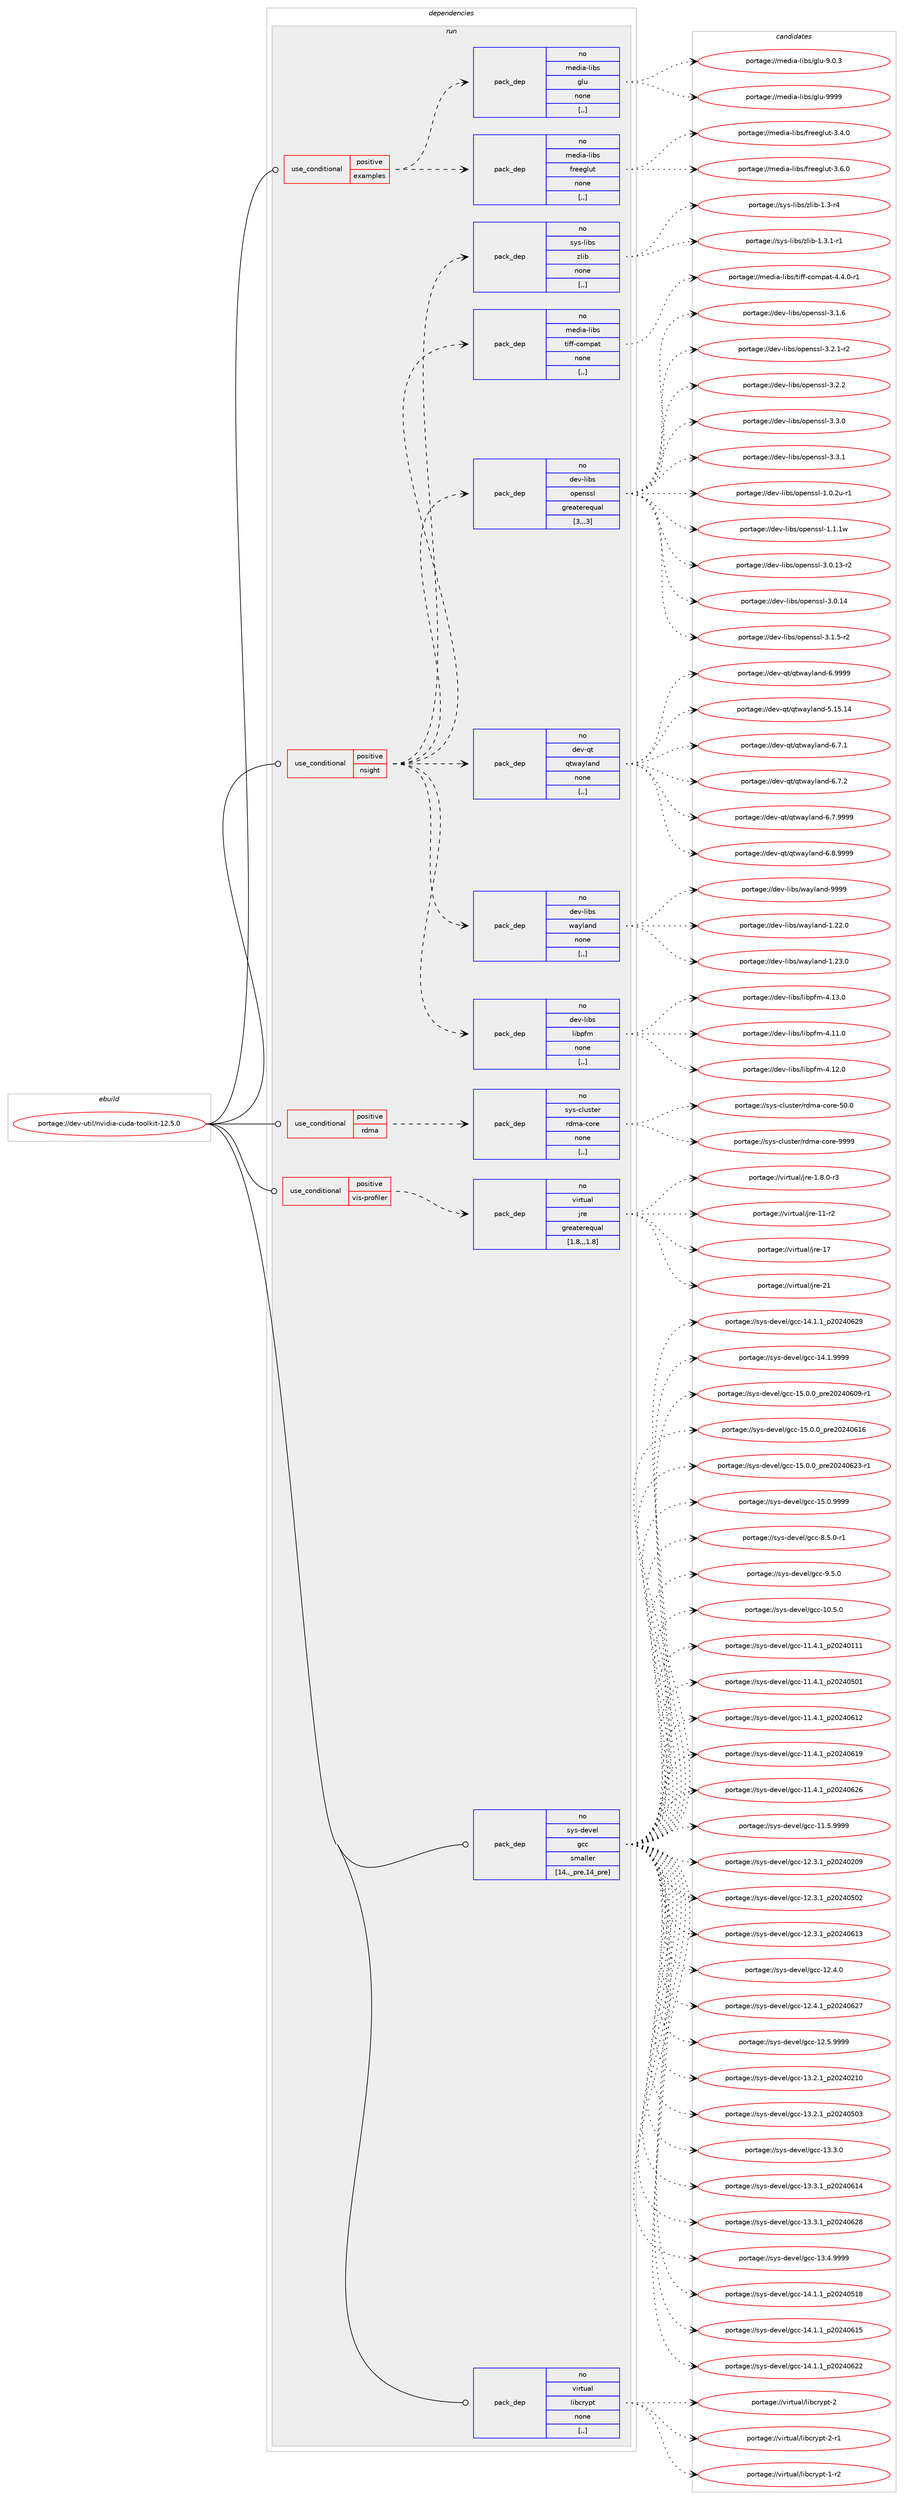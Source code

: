 digraph prolog {

# *************
# Graph options
# *************

newrank=true;
concentrate=true;
compound=true;
graph [rankdir=LR,fontname=Helvetica,fontsize=10,ranksep=1.5];#, ranksep=2.5, nodesep=0.2];
edge  [arrowhead=vee];
node  [fontname=Helvetica,fontsize=10];

# **********
# The ebuild
# **********

subgraph cluster_leftcol {
color=gray;
label=<<i>ebuild</i>>;
id [label="portage://dev-util/nvidia-cuda-toolkit-12.5.0", color=red, width=4, href="../dev-util/nvidia-cuda-toolkit-12.5.0.svg"];
}

# ****************
# The dependencies
# ****************

subgraph cluster_midcol {
color=gray;
label=<<i>dependencies</i>>;
subgraph cluster_compile {
fillcolor="#eeeeee";
style=filled;
label=<<i>compile</i>>;
}
subgraph cluster_compileandrun {
fillcolor="#eeeeee";
style=filled;
label=<<i>compile and run</i>>;
}
subgraph cluster_run {
fillcolor="#eeeeee";
style=filled;
label=<<i>run</i>>;
subgraph cond59641 {
dependency212860 [label=<<TABLE BORDER="0" CELLBORDER="1" CELLSPACING="0" CELLPADDING="4"><TR><TD ROWSPAN="3" CELLPADDING="10">use_conditional</TD></TR><TR><TD>positive</TD></TR><TR><TD>examples</TD></TR></TABLE>>, shape=none, color=red];
subgraph pack151798 {
dependency212861 [label=<<TABLE BORDER="0" CELLBORDER="1" CELLSPACING="0" CELLPADDING="4" WIDTH="220"><TR><TD ROWSPAN="6" CELLPADDING="30">pack_dep</TD></TR><TR><TD WIDTH="110">no</TD></TR><TR><TD>media-libs</TD></TR><TR><TD>freeglut</TD></TR><TR><TD>none</TD></TR><TR><TD>[,,]</TD></TR></TABLE>>, shape=none, color=blue];
}
dependency212860:e -> dependency212861:w [weight=20,style="dashed",arrowhead="vee"];
subgraph pack151799 {
dependency212862 [label=<<TABLE BORDER="0" CELLBORDER="1" CELLSPACING="0" CELLPADDING="4" WIDTH="220"><TR><TD ROWSPAN="6" CELLPADDING="30">pack_dep</TD></TR><TR><TD WIDTH="110">no</TD></TR><TR><TD>media-libs</TD></TR><TR><TD>glu</TD></TR><TR><TD>none</TD></TR><TR><TD>[,,]</TD></TR></TABLE>>, shape=none, color=blue];
}
dependency212860:e -> dependency212862:w [weight=20,style="dashed",arrowhead="vee"];
}
id:e -> dependency212860:w [weight=20,style="solid",arrowhead="odot"];
subgraph cond59642 {
dependency212863 [label=<<TABLE BORDER="0" CELLBORDER="1" CELLSPACING="0" CELLPADDING="4"><TR><TD ROWSPAN="3" CELLPADDING="10">use_conditional</TD></TR><TR><TD>positive</TD></TR><TR><TD>nsight</TD></TR></TABLE>>, shape=none, color=red];
subgraph pack151800 {
dependency212864 [label=<<TABLE BORDER="0" CELLBORDER="1" CELLSPACING="0" CELLPADDING="4" WIDTH="220"><TR><TD ROWSPAN="6" CELLPADDING="30">pack_dep</TD></TR><TR><TD WIDTH="110">no</TD></TR><TR><TD>dev-libs</TD></TR><TR><TD>libpfm</TD></TR><TR><TD>none</TD></TR><TR><TD>[,,]</TD></TR></TABLE>>, shape=none, color=blue];
}
dependency212863:e -> dependency212864:w [weight=20,style="dashed",arrowhead="vee"];
subgraph pack151801 {
dependency212865 [label=<<TABLE BORDER="0" CELLBORDER="1" CELLSPACING="0" CELLPADDING="4" WIDTH="220"><TR><TD ROWSPAN="6" CELLPADDING="30">pack_dep</TD></TR><TR><TD WIDTH="110">no</TD></TR><TR><TD>dev-libs</TD></TR><TR><TD>wayland</TD></TR><TR><TD>none</TD></TR><TR><TD>[,,]</TD></TR></TABLE>>, shape=none, color=blue];
}
dependency212863:e -> dependency212865:w [weight=20,style="dashed",arrowhead="vee"];
subgraph pack151802 {
dependency212866 [label=<<TABLE BORDER="0" CELLBORDER="1" CELLSPACING="0" CELLPADDING="4" WIDTH="220"><TR><TD ROWSPAN="6" CELLPADDING="30">pack_dep</TD></TR><TR><TD WIDTH="110">no</TD></TR><TR><TD>dev-qt</TD></TR><TR><TD>qtwayland</TD></TR><TR><TD>none</TD></TR><TR><TD>[,,]</TD></TR></TABLE>>, shape=none, color=blue];
}
dependency212863:e -> dependency212866:w [weight=20,style="dashed",arrowhead="vee"];
subgraph pack151803 {
dependency212867 [label=<<TABLE BORDER="0" CELLBORDER="1" CELLSPACING="0" CELLPADDING="4" WIDTH="220"><TR><TD ROWSPAN="6" CELLPADDING="30">pack_dep</TD></TR><TR><TD WIDTH="110">no</TD></TR><TR><TD>dev-libs</TD></TR><TR><TD>openssl</TD></TR><TR><TD>greaterequal</TD></TR><TR><TD>[3,,,3]</TD></TR></TABLE>>, shape=none, color=blue];
}
dependency212863:e -> dependency212867:w [weight=20,style="dashed",arrowhead="vee"];
subgraph pack151804 {
dependency212868 [label=<<TABLE BORDER="0" CELLBORDER="1" CELLSPACING="0" CELLPADDING="4" WIDTH="220"><TR><TD ROWSPAN="6" CELLPADDING="30">pack_dep</TD></TR><TR><TD WIDTH="110">no</TD></TR><TR><TD>media-libs</TD></TR><TR><TD>tiff-compat</TD></TR><TR><TD>none</TD></TR><TR><TD>[,,]</TD></TR></TABLE>>, shape=none, color=blue];
}
dependency212863:e -> dependency212868:w [weight=20,style="dashed",arrowhead="vee"];
subgraph pack151805 {
dependency212869 [label=<<TABLE BORDER="0" CELLBORDER="1" CELLSPACING="0" CELLPADDING="4" WIDTH="220"><TR><TD ROWSPAN="6" CELLPADDING="30">pack_dep</TD></TR><TR><TD WIDTH="110">no</TD></TR><TR><TD>sys-libs</TD></TR><TR><TD>zlib</TD></TR><TR><TD>none</TD></TR><TR><TD>[,,]</TD></TR></TABLE>>, shape=none, color=blue];
}
dependency212863:e -> dependency212869:w [weight=20,style="dashed",arrowhead="vee"];
}
id:e -> dependency212863:w [weight=20,style="solid",arrowhead="odot"];
subgraph cond59643 {
dependency212870 [label=<<TABLE BORDER="0" CELLBORDER="1" CELLSPACING="0" CELLPADDING="4"><TR><TD ROWSPAN="3" CELLPADDING="10">use_conditional</TD></TR><TR><TD>positive</TD></TR><TR><TD>rdma</TD></TR></TABLE>>, shape=none, color=red];
subgraph pack151806 {
dependency212871 [label=<<TABLE BORDER="0" CELLBORDER="1" CELLSPACING="0" CELLPADDING="4" WIDTH="220"><TR><TD ROWSPAN="6" CELLPADDING="30">pack_dep</TD></TR><TR><TD WIDTH="110">no</TD></TR><TR><TD>sys-cluster</TD></TR><TR><TD>rdma-core</TD></TR><TR><TD>none</TD></TR><TR><TD>[,,]</TD></TR></TABLE>>, shape=none, color=blue];
}
dependency212870:e -> dependency212871:w [weight=20,style="dashed",arrowhead="vee"];
}
id:e -> dependency212870:w [weight=20,style="solid",arrowhead="odot"];
subgraph cond59644 {
dependency212872 [label=<<TABLE BORDER="0" CELLBORDER="1" CELLSPACING="0" CELLPADDING="4"><TR><TD ROWSPAN="3" CELLPADDING="10">use_conditional</TD></TR><TR><TD>positive</TD></TR><TR><TD>vis-profiler</TD></TR></TABLE>>, shape=none, color=red];
subgraph pack151807 {
dependency212873 [label=<<TABLE BORDER="0" CELLBORDER="1" CELLSPACING="0" CELLPADDING="4" WIDTH="220"><TR><TD ROWSPAN="6" CELLPADDING="30">pack_dep</TD></TR><TR><TD WIDTH="110">no</TD></TR><TR><TD>virtual</TD></TR><TR><TD>jre</TD></TR><TR><TD>greaterequal</TD></TR><TR><TD>[1.8,,,1.8]</TD></TR></TABLE>>, shape=none, color=blue];
}
dependency212872:e -> dependency212873:w [weight=20,style="dashed",arrowhead="vee"];
}
id:e -> dependency212872:w [weight=20,style="solid",arrowhead="odot"];
subgraph pack151808 {
dependency212874 [label=<<TABLE BORDER="0" CELLBORDER="1" CELLSPACING="0" CELLPADDING="4" WIDTH="220"><TR><TD ROWSPAN="6" CELLPADDING="30">pack_dep</TD></TR><TR><TD WIDTH="110">no</TD></TR><TR><TD>sys-devel</TD></TR><TR><TD>gcc</TD></TR><TR><TD>smaller</TD></TR><TR><TD>[14,,_pre,14_pre]</TD></TR></TABLE>>, shape=none, color=blue];
}
id:e -> dependency212874:w [weight=20,style="solid",arrowhead="odot"];
subgraph pack151809 {
dependency212875 [label=<<TABLE BORDER="0" CELLBORDER="1" CELLSPACING="0" CELLPADDING="4" WIDTH="220"><TR><TD ROWSPAN="6" CELLPADDING="30">pack_dep</TD></TR><TR><TD WIDTH="110">no</TD></TR><TR><TD>virtual</TD></TR><TR><TD>libcrypt</TD></TR><TR><TD>none</TD></TR><TR><TD>[,,]</TD></TR></TABLE>>, shape=none, color=blue];
}
id:e -> dependency212875:w [weight=20,style="solid",arrowhead="odot"];
}
}

# **************
# The candidates
# **************

subgraph cluster_choices {
rank=same;
color=gray;
label=<<i>candidates</i>>;

subgraph choice151798 {
color=black;
nodesep=1;
choice10910110010597451081059811547102114101101103108117116455146524648 [label="portage://media-libs/freeglut-3.4.0", color=red, width=4,href="../media-libs/freeglut-3.4.0.svg"];
choice10910110010597451081059811547102114101101103108117116455146544648 [label="portage://media-libs/freeglut-3.6.0", color=red, width=4,href="../media-libs/freeglut-3.6.0.svg"];
dependency212861:e -> choice10910110010597451081059811547102114101101103108117116455146524648:w [style=dotted,weight="100"];
dependency212861:e -> choice10910110010597451081059811547102114101101103108117116455146544648:w [style=dotted,weight="100"];
}
subgraph choice151799 {
color=black;
nodesep=1;
choice10910110010597451081059811547103108117455746484651 [label="portage://media-libs/glu-9.0.3", color=red, width=4,href="../media-libs/glu-9.0.3.svg"];
choice109101100105974510810598115471031081174557575757 [label="portage://media-libs/glu-9999", color=red, width=4,href="../media-libs/glu-9999.svg"];
dependency212862:e -> choice10910110010597451081059811547103108117455746484651:w [style=dotted,weight="100"];
dependency212862:e -> choice109101100105974510810598115471031081174557575757:w [style=dotted,weight="100"];
}
subgraph choice151800 {
color=black;
nodesep=1;
choice1001011184510810598115471081059811210210945524649494648 [label="portage://dev-libs/libpfm-4.11.0", color=red, width=4,href="../dev-libs/libpfm-4.11.0.svg"];
choice1001011184510810598115471081059811210210945524649504648 [label="portage://dev-libs/libpfm-4.12.0", color=red, width=4,href="../dev-libs/libpfm-4.12.0.svg"];
choice1001011184510810598115471081059811210210945524649514648 [label="portage://dev-libs/libpfm-4.13.0", color=red, width=4,href="../dev-libs/libpfm-4.13.0.svg"];
dependency212864:e -> choice1001011184510810598115471081059811210210945524649494648:w [style=dotted,weight="100"];
dependency212864:e -> choice1001011184510810598115471081059811210210945524649504648:w [style=dotted,weight="100"];
dependency212864:e -> choice1001011184510810598115471081059811210210945524649514648:w [style=dotted,weight="100"];
}
subgraph choice151801 {
color=black;
nodesep=1;
choice100101118451081059811547119971211089711010045494650504648 [label="portage://dev-libs/wayland-1.22.0", color=red, width=4,href="../dev-libs/wayland-1.22.0.svg"];
choice100101118451081059811547119971211089711010045494650514648 [label="portage://dev-libs/wayland-1.23.0", color=red, width=4,href="../dev-libs/wayland-1.23.0.svg"];
choice10010111845108105981154711997121108971101004557575757 [label="portage://dev-libs/wayland-9999", color=red, width=4,href="../dev-libs/wayland-9999.svg"];
dependency212865:e -> choice100101118451081059811547119971211089711010045494650504648:w [style=dotted,weight="100"];
dependency212865:e -> choice100101118451081059811547119971211089711010045494650514648:w [style=dotted,weight="100"];
dependency212865:e -> choice10010111845108105981154711997121108971101004557575757:w [style=dotted,weight="100"];
}
subgraph choice151802 {
color=black;
nodesep=1;
choice100101118451131164711311611997121108971101004553464953464952 [label="portage://dev-qt/qtwayland-5.15.14", color=red, width=4,href="../dev-qt/qtwayland-5.15.14.svg"];
choice10010111845113116471131161199712110897110100455446554649 [label="portage://dev-qt/qtwayland-6.7.1", color=red, width=4,href="../dev-qt/qtwayland-6.7.1.svg"];
choice10010111845113116471131161199712110897110100455446554650 [label="portage://dev-qt/qtwayland-6.7.2", color=red, width=4,href="../dev-qt/qtwayland-6.7.2.svg"];
choice10010111845113116471131161199712110897110100455446554657575757 [label="portage://dev-qt/qtwayland-6.7.9999", color=red, width=4,href="../dev-qt/qtwayland-6.7.9999.svg"];
choice10010111845113116471131161199712110897110100455446564657575757 [label="portage://dev-qt/qtwayland-6.8.9999", color=red, width=4,href="../dev-qt/qtwayland-6.8.9999.svg"];
choice1001011184511311647113116119971211089711010045544657575757 [label="portage://dev-qt/qtwayland-6.9999", color=red, width=4,href="../dev-qt/qtwayland-6.9999.svg"];
dependency212866:e -> choice100101118451131164711311611997121108971101004553464953464952:w [style=dotted,weight="100"];
dependency212866:e -> choice10010111845113116471131161199712110897110100455446554649:w [style=dotted,weight="100"];
dependency212866:e -> choice10010111845113116471131161199712110897110100455446554650:w [style=dotted,weight="100"];
dependency212866:e -> choice10010111845113116471131161199712110897110100455446554657575757:w [style=dotted,weight="100"];
dependency212866:e -> choice10010111845113116471131161199712110897110100455446564657575757:w [style=dotted,weight="100"];
dependency212866:e -> choice1001011184511311647113116119971211089711010045544657575757:w [style=dotted,weight="100"];
}
subgraph choice151803 {
color=black;
nodesep=1;
choice1001011184510810598115471111121011101151151084549464846501174511449 [label="portage://dev-libs/openssl-1.0.2u-r1", color=red, width=4,href="../dev-libs/openssl-1.0.2u-r1.svg"];
choice100101118451081059811547111112101110115115108454946494649119 [label="portage://dev-libs/openssl-1.1.1w", color=red, width=4,href="../dev-libs/openssl-1.1.1w.svg"];
choice100101118451081059811547111112101110115115108455146484649514511450 [label="portage://dev-libs/openssl-3.0.13-r2", color=red, width=4,href="../dev-libs/openssl-3.0.13-r2.svg"];
choice10010111845108105981154711111210111011511510845514648464952 [label="portage://dev-libs/openssl-3.0.14", color=red, width=4,href="../dev-libs/openssl-3.0.14.svg"];
choice1001011184510810598115471111121011101151151084551464946534511450 [label="portage://dev-libs/openssl-3.1.5-r2", color=red, width=4,href="../dev-libs/openssl-3.1.5-r2.svg"];
choice100101118451081059811547111112101110115115108455146494654 [label="portage://dev-libs/openssl-3.1.6", color=red, width=4,href="../dev-libs/openssl-3.1.6.svg"];
choice1001011184510810598115471111121011101151151084551465046494511450 [label="portage://dev-libs/openssl-3.2.1-r2", color=red, width=4,href="../dev-libs/openssl-3.2.1-r2.svg"];
choice100101118451081059811547111112101110115115108455146504650 [label="portage://dev-libs/openssl-3.2.2", color=red, width=4,href="../dev-libs/openssl-3.2.2.svg"];
choice100101118451081059811547111112101110115115108455146514648 [label="portage://dev-libs/openssl-3.3.0", color=red, width=4,href="../dev-libs/openssl-3.3.0.svg"];
choice100101118451081059811547111112101110115115108455146514649 [label="portage://dev-libs/openssl-3.3.1", color=red, width=4,href="../dev-libs/openssl-3.3.1.svg"];
dependency212867:e -> choice1001011184510810598115471111121011101151151084549464846501174511449:w [style=dotted,weight="100"];
dependency212867:e -> choice100101118451081059811547111112101110115115108454946494649119:w [style=dotted,weight="100"];
dependency212867:e -> choice100101118451081059811547111112101110115115108455146484649514511450:w [style=dotted,weight="100"];
dependency212867:e -> choice10010111845108105981154711111210111011511510845514648464952:w [style=dotted,weight="100"];
dependency212867:e -> choice1001011184510810598115471111121011101151151084551464946534511450:w [style=dotted,weight="100"];
dependency212867:e -> choice100101118451081059811547111112101110115115108455146494654:w [style=dotted,weight="100"];
dependency212867:e -> choice1001011184510810598115471111121011101151151084551465046494511450:w [style=dotted,weight="100"];
dependency212867:e -> choice100101118451081059811547111112101110115115108455146504650:w [style=dotted,weight="100"];
dependency212867:e -> choice100101118451081059811547111112101110115115108455146514648:w [style=dotted,weight="100"];
dependency212867:e -> choice100101118451081059811547111112101110115115108455146514649:w [style=dotted,weight="100"];
}
subgraph choice151804 {
color=black;
nodesep=1;
choice109101100105974510810598115471161051021024599111109112971164552465246484511449 [label="portage://media-libs/tiff-compat-4.4.0-r1", color=red, width=4,href="../media-libs/tiff-compat-4.4.0-r1.svg"];
dependency212868:e -> choice109101100105974510810598115471161051021024599111109112971164552465246484511449:w [style=dotted,weight="100"];
}
subgraph choice151805 {
color=black;
nodesep=1;
choice11512111545108105981154712210810598454946514511452 [label="portage://sys-libs/zlib-1.3-r4", color=red, width=4,href="../sys-libs/zlib-1.3-r4.svg"];
choice115121115451081059811547122108105984549465146494511449 [label="portage://sys-libs/zlib-1.3.1-r1", color=red, width=4,href="../sys-libs/zlib-1.3.1-r1.svg"];
dependency212869:e -> choice11512111545108105981154712210810598454946514511452:w [style=dotted,weight="100"];
dependency212869:e -> choice115121115451081059811547122108105984549465146494511449:w [style=dotted,weight="100"];
}
subgraph choice151806 {
color=black;
nodesep=1;
choice1151211154599108117115116101114471141001099745991111141014553484648 [label="portage://sys-cluster/rdma-core-50.0", color=red, width=4,href="../sys-cluster/rdma-core-50.0.svg"];
choice1151211154599108117115116101114471141001099745991111141014557575757 [label="portage://sys-cluster/rdma-core-9999", color=red, width=4,href="../sys-cluster/rdma-core-9999.svg"];
dependency212871:e -> choice1151211154599108117115116101114471141001099745991111141014553484648:w [style=dotted,weight="100"];
dependency212871:e -> choice1151211154599108117115116101114471141001099745991111141014557575757:w [style=dotted,weight="100"];
}
subgraph choice151807 {
color=black;
nodesep=1;
choice11810511411611797108471061141014549465646484511451 [label="portage://virtual/jre-1.8.0-r3", color=red, width=4,href="../virtual/jre-1.8.0-r3.svg"];
choice11810511411611797108471061141014549494511450 [label="portage://virtual/jre-11-r2", color=red, width=4,href="../virtual/jre-11-r2.svg"];
choice1181051141161179710847106114101454955 [label="portage://virtual/jre-17", color=red, width=4,href="../virtual/jre-17.svg"];
choice1181051141161179710847106114101455049 [label="portage://virtual/jre-21", color=red, width=4,href="../virtual/jre-21.svg"];
dependency212873:e -> choice11810511411611797108471061141014549465646484511451:w [style=dotted,weight="100"];
dependency212873:e -> choice11810511411611797108471061141014549494511450:w [style=dotted,weight="100"];
dependency212873:e -> choice1181051141161179710847106114101454955:w [style=dotted,weight="100"];
dependency212873:e -> choice1181051141161179710847106114101455049:w [style=dotted,weight="100"];
}
subgraph choice151808 {
color=black;
nodesep=1;
choice1151211154510010111810110847103999945494846534648 [label="portage://sys-devel/gcc-10.5.0", color=red, width=4,href="../sys-devel/gcc-10.5.0.svg"];
choice1151211154510010111810110847103999945494946524649951125048505248494949 [label="portage://sys-devel/gcc-11.4.1_p20240111", color=red, width=4,href="../sys-devel/gcc-11.4.1_p20240111.svg"];
choice1151211154510010111810110847103999945494946524649951125048505248534849 [label="portage://sys-devel/gcc-11.4.1_p20240501", color=red, width=4,href="../sys-devel/gcc-11.4.1_p20240501.svg"];
choice1151211154510010111810110847103999945494946524649951125048505248544950 [label="portage://sys-devel/gcc-11.4.1_p20240612", color=red, width=4,href="../sys-devel/gcc-11.4.1_p20240612.svg"];
choice1151211154510010111810110847103999945494946524649951125048505248544957 [label="portage://sys-devel/gcc-11.4.1_p20240619", color=red, width=4,href="../sys-devel/gcc-11.4.1_p20240619.svg"];
choice1151211154510010111810110847103999945494946524649951125048505248545054 [label="portage://sys-devel/gcc-11.4.1_p20240626", color=red, width=4,href="../sys-devel/gcc-11.4.1_p20240626.svg"];
choice1151211154510010111810110847103999945494946534657575757 [label="portage://sys-devel/gcc-11.5.9999", color=red, width=4,href="../sys-devel/gcc-11.5.9999.svg"];
choice1151211154510010111810110847103999945495046514649951125048505248504857 [label="portage://sys-devel/gcc-12.3.1_p20240209", color=red, width=4,href="../sys-devel/gcc-12.3.1_p20240209.svg"];
choice1151211154510010111810110847103999945495046514649951125048505248534850 [label="portage://sys-devel/gcc-12.3.1_p20240502", color=red, width=4,href="../sys-devel/gcc-12.3.1_p20240502.svg"];
choice1151211154510010111810110847103999945495046514649951125048505248544951 [label="portage://sys-devel/gcc-12.3.1_p20240613", color=red, width=4,href="../sys-devel/gcc-12.3.1_p20240613.svg"];
choice1151211154510010111810110847103999945495046524648 [label="portage://sys-devel/gcc-12.4.0", color=red, width=4,href="../sys-devel/gcc-12.4.0.svg"];
choice1151211154510010111810110847103999945495046524649951125048505248545055 [label="portage://sys-devel/gcc-12.4.1_p20240627", color=red, width=4,href="../sys-devel/gcc-12.4.1_p20240627.svg"];
choice1151211154510010111810110847103999945495046534657575757 [label="portage://sys-devel/gcc-12.5.9999", color=red, width=4,href="../sys-devel/gcc-12.5.9999.svg"];
choice1151211154510010111810110847103999945495146504649951125048505248504948 [label="portage://sys-devel/gcc-13.2.1_p20240210", color=red, width=4,href="../sys-devel/gcc-13.2.1_p20240210.svg"];
choice1151211154510010111810110847103999945495146504649951125048505248534851 [label="portage://sys-devel/gcc-13.2.1_p20240503", color=red, width=4,href="../sys-devel/gcc-13.2.1_p20240503.svg"];
choice1151211154510010111810110847103999945495146514648 [label="portage://sys-devel/gcc-13.3.0", color=red, width=4,href="../sys-devel/gcc-13.3.0.svg"];
choice1151211154510010111810110847103999945495146514649951125048505248544952 [label="portage://sys-devel/gcc-13.3.1_p20240614", color=red, width=4,href="../sys-devel/gcc-13.3.1_p20240614.svg"];
choice1151211154510010111810110847103999945495146514649951125048505248545056 [label="portage://sys-devel/gcc-13.3.1_p20240628", color=red, width=4,href="../sys-devel/gcc-13.3.1_p20240628.svg"];
choice1151211154510010111810110847103999945495146524657575757 [label="portage://sys-devel/gcc-13.4.9999", color=red, width=4,href="../sys-devel/gcc-13.4.9999.svg"];
choice1151211154510010111810110847103999945495246494649951125048505248534956 [label="portage://sys-devel/gcc-14.1.1_p20240518", color=red, width=4,href="../sys-devel/gcc-14.1.1_p20240518.svg"];
choice1151211154510010111810110847103999945495246494649951125048505248544953 [label="portage://sys-devel/gcc-14.1.1_p20240615", color=red, width=4,href="../sys-devel/gcc-14.1.1_p20240615.svg"];
choice1151211154510010111810110847103999945495246494649951125048505248545050 [label="portage://sys-devel/gcc-14.1.1_p20240622", color=red, width=4,href="../sys-devel/gcc-14.1.1_p20240622.svg"];
choice1151211154510010111810110847103999945495246494649951125048505248545057 [label="portage://sys-devel/gcc-14.1.1_p20240629", color=red, width=4,href="../sys-devel/gcc-14.1.1_p20240629.svg"];
choice1151211154510010111810110847103999945495246494657575757 [label="portage://sys-devel/gcc-14.1.9999", color=red, width=4,href="../sys-devel/gcc-14.1.9999.svg"];
choice11512111545100101118101108471039999454953464846489511211410150485052485448574511449 [label="portage://sys-devel/gcc-15.0.0_pre20240609-r1", color=red, width=4,href="../sys-devel/gcc-15.0.0_pre20240609-r1.svg"];
choice1151211154510010111810110847103999945495346484648951121141015048505248544954 [label="portage://sys-devel/gcc-15.0.0_pre20240616", color=red, width=4,href="../sys-devel/gcc-15.0.0_pre20240616.svg"];
choice11512111545100101118101108471039999454953464846489511211410150485052485450514511449 [label="portage://sys-devel/gcc-15.0.0_pre20240623-r1", color=red, width=4,href="../sys-devel/gcc-15.0.0_pre20240623-r1.svg"];
choice1151211154510010111810110847103999945495346484657575757 [label="portage://sys-devel/gcc-15.0.9999", color=red, width=4,href="../sys-devel/gcc-15.0.9999.svg"];
choice115121115451001011181011084710399994556465346484511449 [label="portage://sys-devel/gcc-8.5.0-r1", color=red, width=4,href="../sys-devel/gcc-8.5.0-r1.svg"];
choice11512111545100101118101108471039999455746534648 [label="portage://sys-devel/gcc-9.5.0", color=red, width=4,href="../sys-devel/gcc-9.5.0.svg"];
dependency212874:e -> choice1151211154510010111810110847103999945494846534648:w [style=dotted,weight="100"];
dependency212874:e -> choice1151211154510010111810110847103999945494946524649951125048505248494949:w [style=dotted,weight="100"];
dependency212874:e -> choice1151211154510010111810110847103999945494946524649951125048505248534849:w [style=dotted,weight="100"];
dependency212874:e -> choice1151211154510010111810110847103999945494946524649951125048505248544950:w [style=dotted,weight="100"];
dependency212874:e -> choice1151211154510010111810110847103999945494946524649951125048505248544957:w [style=dotted,weight="100"];
dependency212874:e -> choice1151211154510010111810110847103999945494946524649951125048505248545054:w [style=dotted,weight="100"];
dependency212874:e -> choice1151211154510010111810110847103999945494946534657575757:w [style=dotted,weight="100"];
dependency212874:e -> choice1151211154510010111810110847103999945495046514649951125048505248504857:w [style=dotted,weight="100"];
dependency212874:e -> choice1151211154510010111810110847103999945495046514649951125048505248534850:w [style=dotted,weight="100"];
dependency212874:e -> choice1151211154510010111810110847103999945495046514649951125048505248544951:w [style=dotted,weight="100"];
dependency212874:e -> choice1151211154510010111810110847103999945495046524648:w [style=dotted,weight="100"];
dependency212874:e -> choice1151211154510010111810110847103999945495046524649951125048505248545055:w [style=dotted,weight="100"];
dependency212874:e -> choice1151211154510010111810110847103999945495046534657575757:w [style=dotted,weight="100"];
dependency212874:e -> choice1151211154510010111810110847103999945495146504649951125048505248504948:w [style=dotted,weight="100"];
dependency212874:e -> choice1151211154510010111810110847103999945495146504649951125048505248534851:w [style=dotted,weight="100"];
dependency212874:e -> choice1151211154510010111810110847103999945495146514648:w [style=dotted,weight="100"];
dependency212874:e -> choice1151211154510010111810110847103999945495146514649951125048505248544952:w [style=dotted,weight="100"];
dependency212874:e -> choice1151211154510010111810110847103999945495146514649951125048505248545056:w [style=dotted,weight="100"];
dependency212874:e -> choice1151211154510010111810110847103999945495146524657575757:w [style=dotted,weight="100"];
dependency212874:e -> choice1151211154510010111810110847103999945495246494649951125048505248534956:w [style=dotted,weight="100"];
dependency212874:e -> choice1151211154510010111810110847103999945495246494649951125048505248544953:w [style=dotted,weight="100"];
dependency212874:e -> choice1151211154510010111810110847103999945495246494649951125048505248545050:w [style=dotted,weight="100"];
dependency212874:e -> choice1151211154510010111810110847103999945495246494649951125048505248545057:w [style=dotted,weight="100"];
dependency212874:e -> choice1151211154510010111810110847103999945495246494657575757:w [style=dotted,weight="100"];
dependency212874:e -> choice11512111545100101118101108471039999454953464846489511211410150485052485448574511449:w [style=dotted,weight="100"];
dependency212874:e -> choice1151211154510010111810110847103999945495346484648951121141015048505248544954:w [style=dotted,weight="100"];
dependency212874:e -> choice11512111545100101118101108471039999454953464846489511211410150485052485450514511449:w [style=dotted,weight="100"];
dependency212874:e -> choice1151211154510010111810110847103999945495346484657575757:w [style=dotted,weight="100"];
dependency212874:e -> choice115121115451001011181011084710399994556465346484511449:w [style=dotted,weight="100"];
dependency212874:e -> choice11512111545100101118101108471039999455746534648:w [style=dotted,weight="100"];
}
subgraph choice151809 {
color=black;
nodesep=1;
choice1181051141161179710847108105989911412111211645494511450 [label="portage://virtual/libcrypt-1-r2", color=red, width=4,href="../virtual/libcrypt-1-r2.svg"];
choice118105114116117971084710810598991141211121164550 [label="portage://virtual/libcrypt-2", color=red, width=4,href="../virtual/libcrypt-2.svg"];
choice1181051141161179710847108105989911412111211645504511449 [label="portage://virtual/libcrypt-2-r1", color=red, width=4,href="../virtual/libcrypt-2-r1.svg"];
dependency212875:e -> choice1181051141161179710847108105989911412111211645494511450:w [style=dotted,weight="100"];
dependency212875:e -> choice118105114116117971084710810598991141211121164550:w [style=dotted,weight="100"];
dependency212875:e -> choice1181051141161179710847108105989911412111211645504511449:w [style=dotted,weight="100"];
}
}

}
